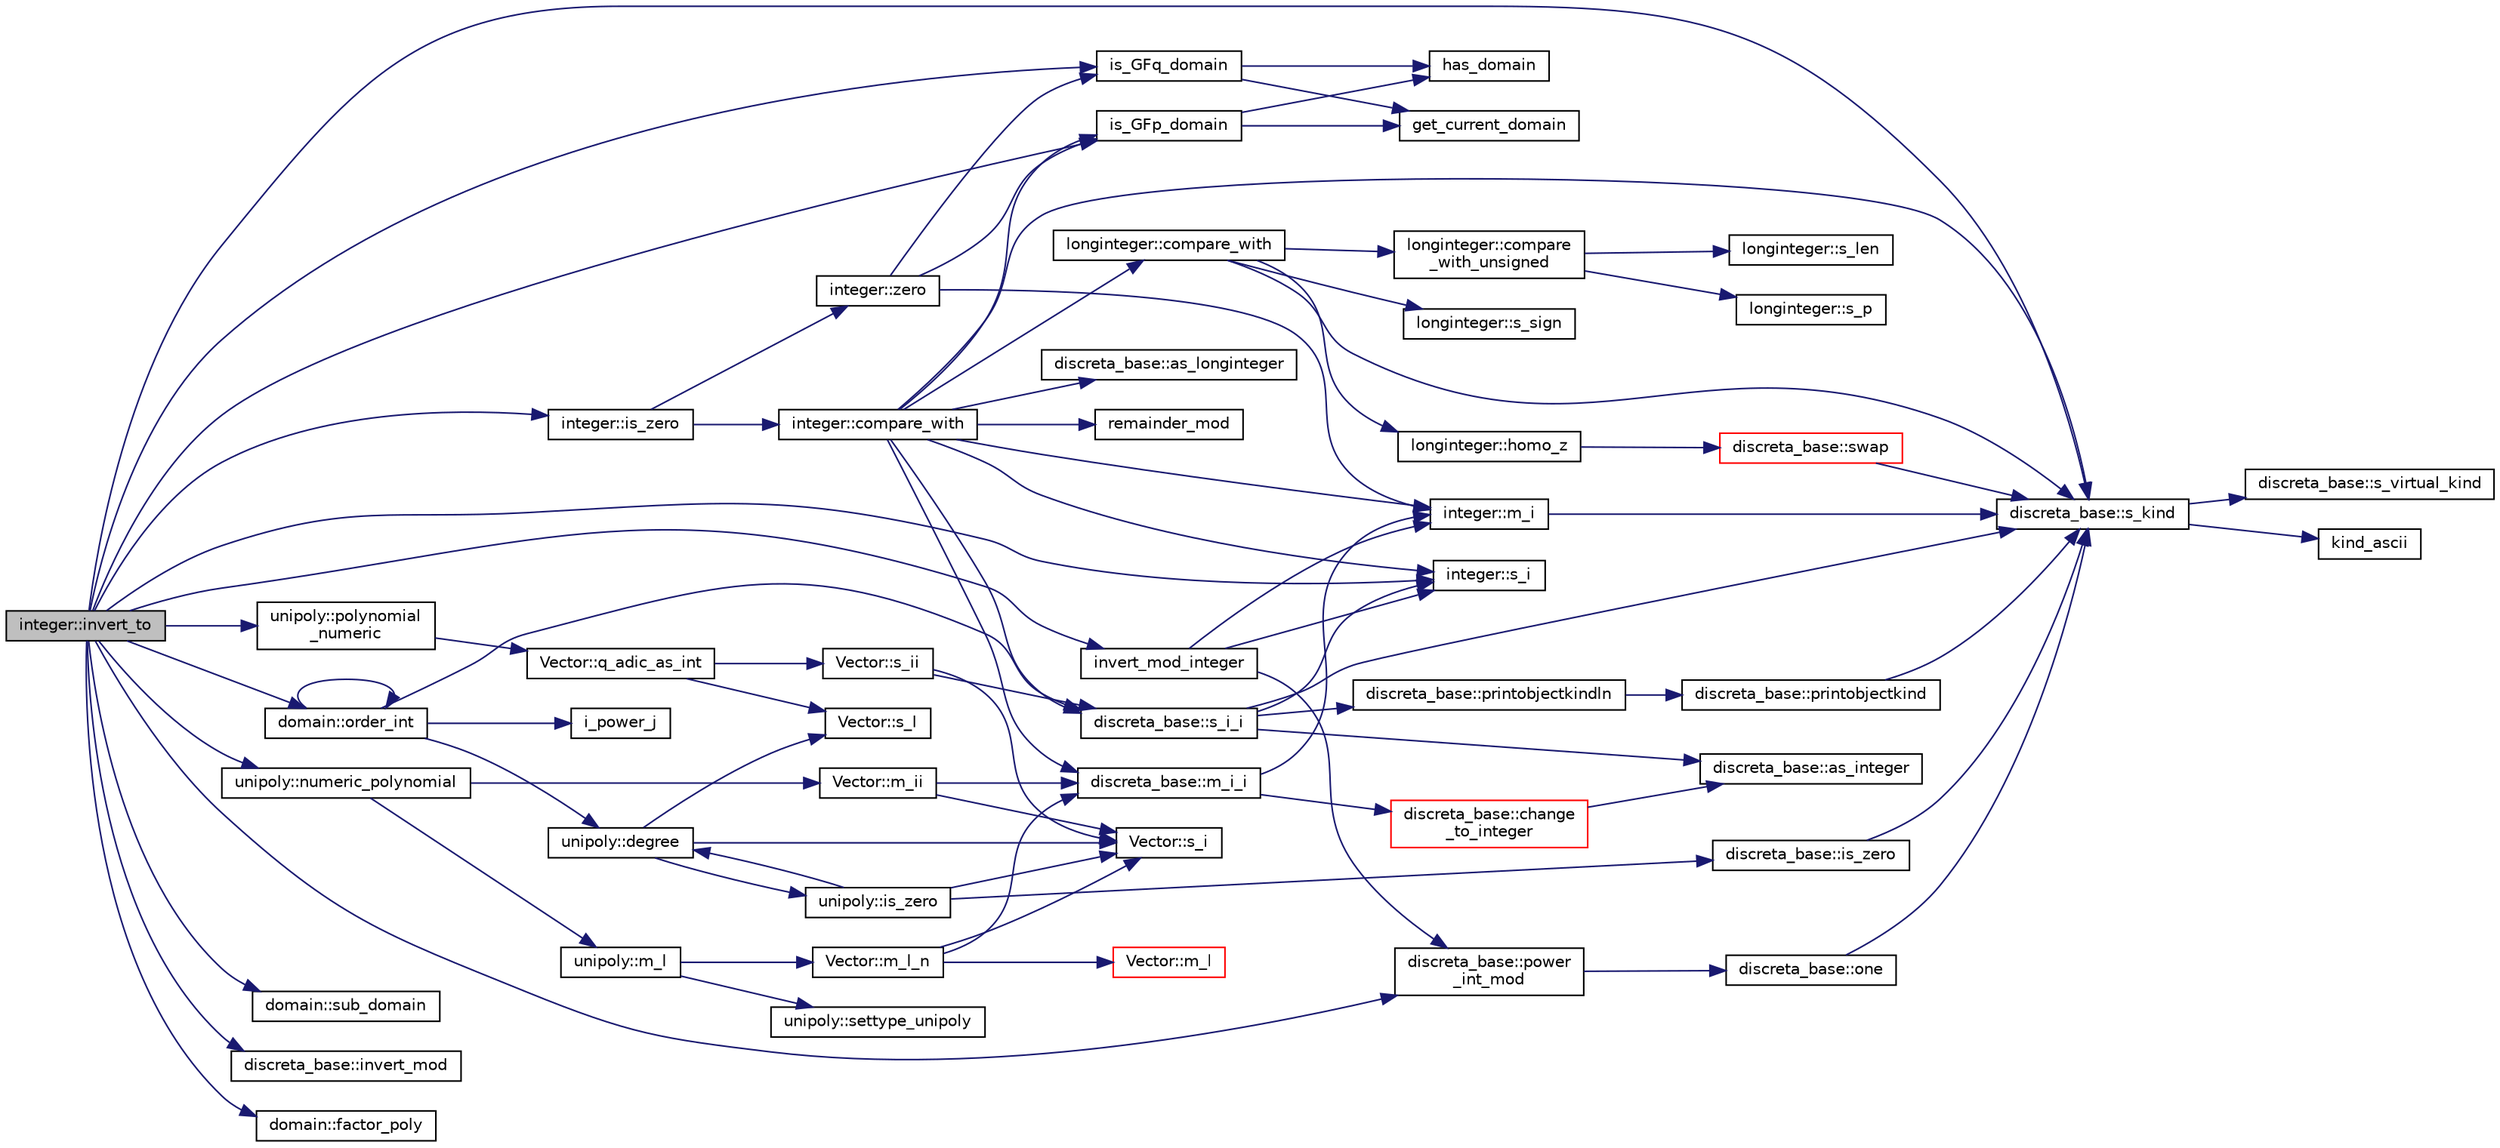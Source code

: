 digraph "integer::invert_to"
{
  edge [fontname="Helvetica",fontsize="10",labelfontname="Helvetica",labelfontsize="10"];
  node [fontname="Helvetica",fontsize="10",shape=record];
  rankdir="LR";
  Node700 [label="integer::invert_to",height=0.2,width=0.4,color="black", fillcolor="grey75", style="filled", fontcolor="black"];
  Node700 -> Node701 [color="midnightblue",fontsize="10",style="solid",fontname="Helvetica"];
  Node701 [label="discreta_base::s_kind",height=0.2,width=0.4,color="black", fillcolor="white", style="filled",URL="$d7/d71/classdiscreta__base.html#a8a830025c74adbbc3362418a7c2ba157"];
  Node701 -> Node702 [color="midnightblue",fontsize="10",style="solid",fontname="Helvetica"];
  Node702 [label="discreta_base::s_virtual_kind",height=0.2,width=0.4,color="black", fillcolor="white", style="filled",URL="$d7/d71/classdiscreta__base.html#a52778a6d6943a468be083d0785d418fb"];
  Node701 -> Node703 [color="midnightblue",fontsize="10",style="solid",fontname="Helvetica"];
  Node703 [label="kind_ascii",height=0.2,width=0.4,color="black", fillcolor="white", style="filled",URL="$d9/d60/discreta_8h.html#ad0ce825a9f29bc6cec27e1b64cfe27bf"];
  Node700 -> Node704 [color="midnightblue",fontsize="10",style="solid",fontname="Helvetica"];
  Node704 [label="integer::is_zero",height=0.2,width=0.4,color="black", fillcolor="white", style="filled",URL="$d0/de5/classinteger.html#ab92500013b2342ab5c24355bc91bad64"];
  Node704 -> Node705 [color="midnightblue",fontsize="10",style="solid",fontname="Helvetica"];
  Node705 [label="integer::zero",height=0.2,width=0.4,color="black", fillcolor="white", style="filled",URL="$d0/de5/classinteger.html#ab99e796e5c2cef13eb30dc43eac3c9fe"];
  Node705 -> Node706 [color="midnightblue",fontsize="10",style="solid",fontname="Helvetica"];
  Node706 [label="is_GFp_domain",height=0.2,width=0.4,color="black", fillcolor="white", style="filled",URL="$d9/d60/discreta_8h.html#ab75527270302df466fc6f6e355775c13"];
  Node706 -> Node707 [color="midnightblue",fontsize="10",style="solid",fontname="Helvetica"];
  Node707 [label="has_domain",height=0.2,width=0.4,color="black", fillcolor="white", style="filled",URL="$db/d2f/domain_8_c.html#af7df1c554310c6214b2900bf6ca7ac81"];
  Node706 -> Node708 [color="midnightblue",fontsize="10",style="solid",fontname="Helvetica"];
  Node708 [label="get_current_domain",height=0.2,width=0.4,color="black", fillcolor="white", style="filled",URL="$db/d2f/domain_8_c.html#a80481fde3a59aaeeb648f8c5392269f7"];
  Node705 -> Node709 [color="midnightblue",fontsize="10",style="solid",fontname="Helvetica"];
  Node709 [label="integer::m_i",height=0.2,width=0.4,color="black", fillcolor="white", style="filled",URL="$d0/de5/classinteger.html#a869091f0a0f35f5354c8c4a70250e8a9"];
  Node709 -> Node701 [color="midnightblue",fontsize="10",style="solid",fontname="Helvetica"];
  Node705 -> Node710 [color="midnightblue",fontsize="10",style="solid",fontname="Helvetica"];
  Node710 [label="is_GFq_domain",height=0.2,width=0.4,color="black", fillcolor="white", style="filled",URL="$d9/d60/discreta_8h.html#af695b4599bda7a0400772172c9eeff64"];
  Node710 -> Node707 [color="midnightblue",fontsize="10",style="solid",fontname="Helvetica"];
  Node710 -> Node708 [color="midnightblue",fontsize="10",style="solid",fontname="Helvetica"];
  Node704 -> Node711 [color="midnightblue",fontsize="10",style="solid",fontname="Helvetica"];
  Node711 [label="integer::compare_with",height=0.2,width=0.4,color="black", fillcolor="white", style="filled",URL="$d0/de5/classinteger.html#a20cc8d8d4913e9ee746c6758bbb2e62a"];
  Node711 -> Node701 [color="midnightblue",fontsize="10",style="solid",fontname="Helvetica"];
  Node711 -> Node712 [color="midnightblue",fontsize="10",style="solid",fontname="Helvetica"];
  Node712 [label="discreta_base::as_longinteger",height=0.2,width=0.4,color="black", fillcolor="white", style="filled",URL="$d7/d71/classdiscreta__base.html#a20a094639eb711b10c8694c51937f7cd"];
  Node711 -> Node713 [color="midnightblue",fontsize="10",style="solid",fontname="Helvetica"];
  Node713 [label="longinteger::compare_with",height=0.2,width=0.4,color="black", fillcolor="white", style="filled",URL="$d3/d71/classlonginteger.html#aaa504bac9b133d50b5ac50768f97db9d"];
  Node713 -> Node701 [color="midnightblue",fontsize="10",style="solid",fontname="Helvetica"];
  Node713 -> Node714 [color="midnightblue",fontsize="10",style="solid",fontname="Helvetica"];
  Node714 [label="longinteger::homo_z",height=0.2,width=0.4,color="black", fillcolor="white", style="filled",URL="$d3/d71/classlonginteger.html#a986e829bf35eca2b9f24b1b3766d5677"];
  Node714 -> Node715 [color="midnightblue",fontsize="10",style="solid",fontname="Helvetica"];
  Node715 [label="discreta_base::swap",height=0.2,width=0.4,color="red", fillcolor="white", style="filled",URL="$d7/d71/classdiscreta__base.html#a2e8acbb9d3476675dac5b6a583b0293e"];
  Node715 -> Node701 [color="midnightblue",fontsize="10",style="solid",fontname="Helvetica"];
  Node713 -> Node756 [color="midnightblue",fontsize="10",style="solid",fontname="Helvetica"];
  Node756 [label="longinteger::s_sign",height=0.2,width=0.4,color="black", fillcolor="white", style="filled",URL="$d3/d71/classlonginteger.html#a33f5b6c545e97635cb71670f76ed1fb3"];
  Node713 -> Node757 [color="midnightblue",fontsize="10",style="solid",fontname="Helvetica"];
  Node757 [label="longinteger::compare\l_with_unsigned",height=0.2,width=0.4,color="black", fillcolor="white", style="filled",URL="$d3/d71/classlonginteger.html#ab08011cadec55cf084dbffcb74bb4991"];
  Node757 -> Node758 [color="midnightblue",fontsize="10",style="solid",fontname="Helvetica"];
  Node758 [label="longinteger::s_len",height=0.2,width=0.4,color="black", fillcolor="white", style="filled",URL="$d3/d71/classlonginteger.html#a5d414ae211f4e16abd932257351c74df"];
  Node757 -> Node759 [color="midnightblue",fontsize="10",style="solid",fontname="Helvetica"];
  Node759 [label="longinteger::s_p",height=0.2,width=0.4,color="black", fillcolor="white", style="filled",URL="$d3/d71/classlonginteger.html#aa946d4c3bfd34bbfd0b811d5f5795f82"];
  Node711 -> Node706 [color="midnightblue",fontsize="10",style="solid",fontname="Helvetica"];
  Node711 -> Node709 [color="midnightblue",fontsize="10",style="solid",fontname="Helvetica"];
  Node711 -> Node760 [color="midnightblue",fontsize="10",style="solid",fontname="Helvetica"];
  Node760 [label="remainder_mod",height=0.2,width=0.4,color="black", fillcolor="white", style="filled",URL="$d9/d60/discreta_8h.html#ac52aeebf4f6b8dcb49f1d85f70f00e7d"];
  Node711 -> Node761 [color="midnightblue",fontsize="10",style="solid",fontname="Helvetica"];
  Node761 [label="integer::s_i",height=0.2,width=0.4,color="black", fillcolor="white", style="filled",URL="$d0/de5/classinteger.html#adf28e9f94d4c844adaa950deeb80b904"];
  Node711 -> Node762 [color="midnightblue",fontsize="10",style="solid",fontname="Helvetica"];
  Node762 [label="discreta_base::m_i_i",height=0.2,width=0.4,color="black", fillcolor="white", style="filled",URL="$d7/d71/classdiscreta__base.html#aa231464a9d4bc233f66608021c9ad997"];
  Node762 -> Node763 [color="midnightblue",fontsize="10",style="solid",fontname="Helvetica"];
  Node763 [label="discreta_base::change\l_to_integer",height=0.2,width=0.4,color="red", fillcolor="white", style="filled",URL="$d7/d71/classdiscreta__base.html#a58a5a5bd8f8e6f2dd7b4483b66dc7bb9"];
  Node763 -> Node718 [color="midnightblue",fontsize="10",style="solid",fontname="Helvetica"];
  Node718 [label="discreta_base::as_integer",height=0.2,width=0.4,color="black", fillcolor="white", style="filled",URL="$d7/d71/classdiscreta__base.html#a00d7691eaf874fd283d942692fe8dd26"];
  Node762 -> Node709 [color="midnightblue",fontsize="10",style="solid",fontname="Helvetica"];
  Node711 -> Node791 [color="midnightblue",fontsize="10",style="solid",fontname="Helvetica"];
  Node791 [label="discreta_base::s_i_i",height=0.2,width=0.4,color="black", fillcolor="white", style="filled",URL="$d7/d71/classdiscreta__base.html#aadb92c01fbe69b3034b0214b33fbc735"];
  Node791 -> Node701 [color="midnightblue",fontsize="10",style="solid",fontname="Helvetica"];
  Node791 -> Node767 [color="midnightblue",fontsize="10",style="solid",fontname="Helvetica"];
  Node767 [label="discreta_base::printobjectkindln",height=0.2,width=0.4,color="black", fillcolor="white", style="filled",URL="$d7/d71/classdiscreta__base.html#a677ccc8f392ebedde05e453f8cf59559"];
  Node767 -> Node768 [color="midnightblue",fontsize="10",style="solid",fontname="Helvetica"];
  Node768 [label="discreta_base::printobjectkind",height=0.2,width=0.4,color="black", fillcolor="white", style="filled",URL="$d7/d71/classdiscreta__base.html#aa75a1314aa706909b029664944904231"];
  Node768 -> Node701 [color="midnightblue",fontsize="10",style="solid",fontname="Helvetica"];
  Node791 -> Node718 [color="midnightblue",fontsize="10",style="solid",fontname="Helvetica"];
  Node791 -> Node761 [color="midnightblue",fontsize="10",style="solid",fontname="Helvetica"];
  Node700 -> Node761 [color="midnightblue",fontsize="10",style="solid",fontname="Helvetica"];
  Node700 -> Node706 [color="midnightblue",fontsize="10",style="solid",fontname="Helvetica"];
  Node700 -> Node792 [color="midnightblue",fontsize="10",style="solid",fontname="Helvetica"];
  Node792 [label="invert_mod_integer",height=0.2,width=0.4,color="black", fillcolor="white", style="filled",URL="$d9/d60/discreta_8h.html#a5091bb8cefac9687df1b02729a1432a2"];
  Node792 -> Node709 [color="midnightblue",fontsize="10",style="solid",fontname="Helvetica"];
  Node792 -> Node793 [color="midnightblue",fontsize="10",style="solid",fontname="Helvetica"];
  Node793 [label="discreta_base::power\l_int_mod",height=0.2,width=0.4,color="black", fillcolor="white", style="filled",URL="$d7/d71/classdiscreta__base.html#abbedc6f882b55fe0b98dec33da832f8e"];
  Node793 -> Node794 [color="midnightblue",fontsize="10",style="solid",fontname="Helvetica"];
  Node794 [label="discreta_base::one",height=0.2,width=0.4,color="black", fillcolor="white", style="filled",URL="$d7/d71/classdiscreta__base.html#a6f5d6422a0040950415db30e39dafd19"];
  Node794 -> Node701 [color="midnightblue",fontsize="10",style="solid",fontname="Helvetica"];
  Node792 -> Node761 [color="midnightblue",fontsize="10",style="solid",fontname="Helvetica"];
  Node700 -> Node795 [color="midnightblue",fontsize="10",style="solid",fontname="Helvetica"];
  Node795 [label="domain::order_int",height=0.2,width=0.4,color="black", fillcolor="white", style="filled",URL="$de/d3b/classdomain.html#aa8dcedfd93e3a8db0069a08b9f0bfff7"];
  Node795 -> Node791 [color="midnightblue",fontsize="10",style="solid",fontname="Helvetica"];
  Node795 -> Node795 [color="midnightblue",fontsize="10",style="solid",fontname="Helvetica"];
  Node795 -> Node796 [color="midnightblue",fontsize="10",style="solid",fontname="Helvetica"];
  Node796 [label="unipoly::degree",height=0.2,width=0.4,color="black", fillcolor="white", style="filled",URL="$d1/d89/classunipoly.html#ab2b9692ea17ce32c0c8f2cc246517e37"];
  Node796 -> Node797 [color="midnightblue",fontsize="10",style="solid",fontname="Helvetica"];
  Node797 [label="Vector::s_l",height=0.2,width=0.4,color="black", fillcolor="white", style="filled",URL="$d5/db2/class_vector.html#ad2dc082288f858d22a528832289e0704"];
  Node796 -> Node745 [color="midnightblue",fontsize="10",style="solid",fontname="Helvetica"];
  Node745 [label="Vector::s_i",height=0.2,width=0.4,color="black", fillcolor="white", style="filled",URL="$d5/db2/class_vector.html#a1c4fe1752523df8119f70dd550244871"];
  Node796 -> Node798 [color="midnightblue",fontsize="10",style="solid",fontname="Helvetica"];
  Node798 [label="unipoly::is_zero",height=0.2,width=0.4,color="black", fillcolor="white", style="filled",URL="$d1/d89/classunipoly.html#a7bff4146466929655bf2bcfd42c682cf"];
  Node798 -> Node796 [color="midnightblue",fontsize="10",style="solid",fontname="Helvetica"];
  Node798 -> Node745 [color="midnightblue",fontsize="10",style="solid",fontname="Helvetica"];
  Node798 -> Node799 [color="midnightblue",fontsize="10",style="solid",fontname="Helvetica"];
  Node799 [label="discreta_base::is_zero",height=0.2,width=0.4,color="black", fillcolor="white", style="filled",URL="$d7/d71/classdiscreta__base.html#ac75f6bdc1ba1b406e26cf921adfd9864"];
  Node799 -> Node701 [color="midnightblue",fontsize="10",style="solid",fontname="Helvetica"];
  Node795 -> Node800 [color="midnightblue",fontsize="10",style="solid",fontname="Helvetica"];
  Node800 [label="i_power_j",height=0.2,width=0.4,color="black", fillcolor="white", style="filled",URL="$de/dc5/algebra__and__number__theory_8h.html#a39b321523e8957d701618bb5cac542b5"];
  Node700 -> Node710 [color="midnightblue",fontsize="10",style="solid",fontname="Helvetica"];
  Node700 -> Node801 [color="midnightblue",fontsize="10",style="solid",fontname="Helvetica"];
  Node801 [label="domain::sub_domain",height=0.2,width=0.4,color="black", fillcolor="white", style="filled",URL="$de/d3b/classdomain.html#a07bc19f58d063402df0290c9a9ac8c57"];
  Node700 -> Node802 [color="midnightblue",fontsize="10",style="solid",fontname="Helvetica"];
  Node802 [label="unipoly::numeric_polynomial",height=0.2,width=0.4,color="black", fillcolor="white", style="filled",URL="$d1/d89/classunipoly.html#a5066ce0b3206afcdd299c4079394e190"];
  Node802 -> Node803 [color="midnightblue",fontsize="10",style="solid",fontname="Helvetica"];
  Node803 [label="unipoly::m_l",height=0.2,width=0.4,color="black", fillcolor="white", style="filled",URL="$d1/d89/classunipoly.html#a776ccf5b98954c5212b684944ab5d725"];
  Node803 -> Node804 [color="midnightblue",fontsize="10",style="solid",fontname="Helvetica"];
  Node804 [label="Vector::m_l_n",height=0.2,width=0.4,color="black", fillcolor="white", style="filled",URL="$d5/db2/class_vector.html#a5c7c126e6266ecdc832c5ce5bc1cca2f"];
  Node804 -> Node805 [color="midnightblue",fontsize="10",style="solid",fontname="Helvetica"];
  Node805 [label="Vector::m_l",height=0.2,width=0.4,color="red", fillcolor="white", style="filled",URL="$d5/db2/class_vector.html#a00f5520c2a6b4f5282a1a8bcf8ea74eb"];
  Node804 -> Node745 [color="midnightblue",fontsize="10",style="solid",fontname="Helvetica"];
  Node804 -> Node762 [color="midnightblue",fontsize="10",style="solid",fontname="Helvetica"];
  Node803 -> Node732 [color="midnightblue",fontsize="10",style="solid",fontname="Helvetica"];
  Node732 [label="unipoly::settype_unipoly",height=0.2,width=0.4,color="black", fillcolor="white", style="filled",URL="$d1/d89/classunipoly.html#a8db854fcc85c5e1150b1f1b1c005c95b"];
  Node802 -> Node807 [color="midnightblue",fontsize="10",style="solid",fontname="Helvetica"];
  Node807 [label="Vector::m_ii",height=0.2,width=0.4,color="black", fillcolor="white", style="filled",URL="$d5/db2/class_vector.html#aa6a97eabb43f192a47947f4f6acbb04d"];
  Node807 -> Node745 [color="midnightblue",fontsize="10",style="solid",fontname="Helvetica"];
  Node807 -> Node762 [color="midnightblue",fontsize="10",style="solid",fontname="Helvetica"];
  Node700 -> Node808 [color="midnightblue",fontsize="10",style="solid",fontname="Helvetica"];
  Node808 [label="discreta_base::invert_mod",height=0.2,width=0.4,color="black", fillcolor="white", style="filled",URL="$d7/d71/classdiscreta__base.html#ae730a9ba3ebdb5ac13685ea86d93aec0"];
  Node700 -> Node809 [color="midnightblue",fontsize="10",style="solid",fontname="Helvetica"];
  Node809 [label="domain::factor_poly",height=0.2,width=0.4,color="black", fillcolor="white", style="filled",URL="$de/d3b/classdomain.html#a0c219e2d6db2f8f4e39e270b14a85d22"];
  Node700 -> Node793 [color="midnightblue",fontsize="10",style="solid",fontname="Helvetica"];
  Node700 -> Node810 [color="midnightblue",fontsize="10",style="solid",fontname="Helvetica"];
  Node810 [label="unipoly::polynomial\l_numeric",height=0.2,width=0.4,color="black", fillcolor="white", style="filled",URL="$d1/d89/classunipoly.html#a07fbd1dbc9033a82bfa2fd2eb7358bda"];
  Node810 -> Node811 [color="midnightblue",fontsize="10",style="solid",fontname="Helvetica"];
  Node811 [label="Vector::q_adic_as_int",height=0.2,width=0.4,color="black", fillcolor="white", style="filled",URL="$d5/db2/class_vector.html#a1dd5243e8eef929f252ce0eda998b2f1"];
  Node811 -> Node797 [color="midnightblue",fontsize="10",style="solid",fontname="Helvetica"];
  Node811 -> Node812 [color="midnightblue",fontsize="10",style="solid",fontname="Helvetica"];
  Node812 [label="Vector::s_ii",height=0.2,width=0.4,color="black", fillcolor="white", style="filled",URL="$d5/db2/class_vector.html#a75d4942cc7b9794717b4846c10520db8"];
  Node812 -> Node745 [color="midnightblue",fontsize="10",style="solid",fontname="Helvetica"];
  Node812 -> Node791 [color="midnightblue",fontsize="10",style="solid",fontname="Helvetica"];
}
